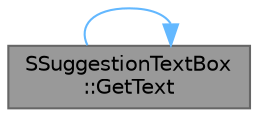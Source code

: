 digraph "SSuggestionTextBox::GetText"
{
 // INTERACTIVE_SVG=YES
 // LATEX_PDF_SIZE
  bgcolor="transparent";
  edge [fontname=Helvetica,fontsize=10,labelfontname=Helvetica,labelfontsize=10];
  node [fontname=Helvetica,fontsize=10,shape=box,height=0.2,width=0.4];
  rankdir="LR";
  Node1 [id="Node000001",label="SSuggestionTextBox\l::GetText",height=0.2,width=0.4,color="gray40", fillcolor="grey60", style="filled", fontcolor="black",tooltip="Returns the text string."];
  Node1 -> Node1 [id="edge1_Node000001_Node000001",color="steelblue1",style="solid",tooltip=" "];
}
